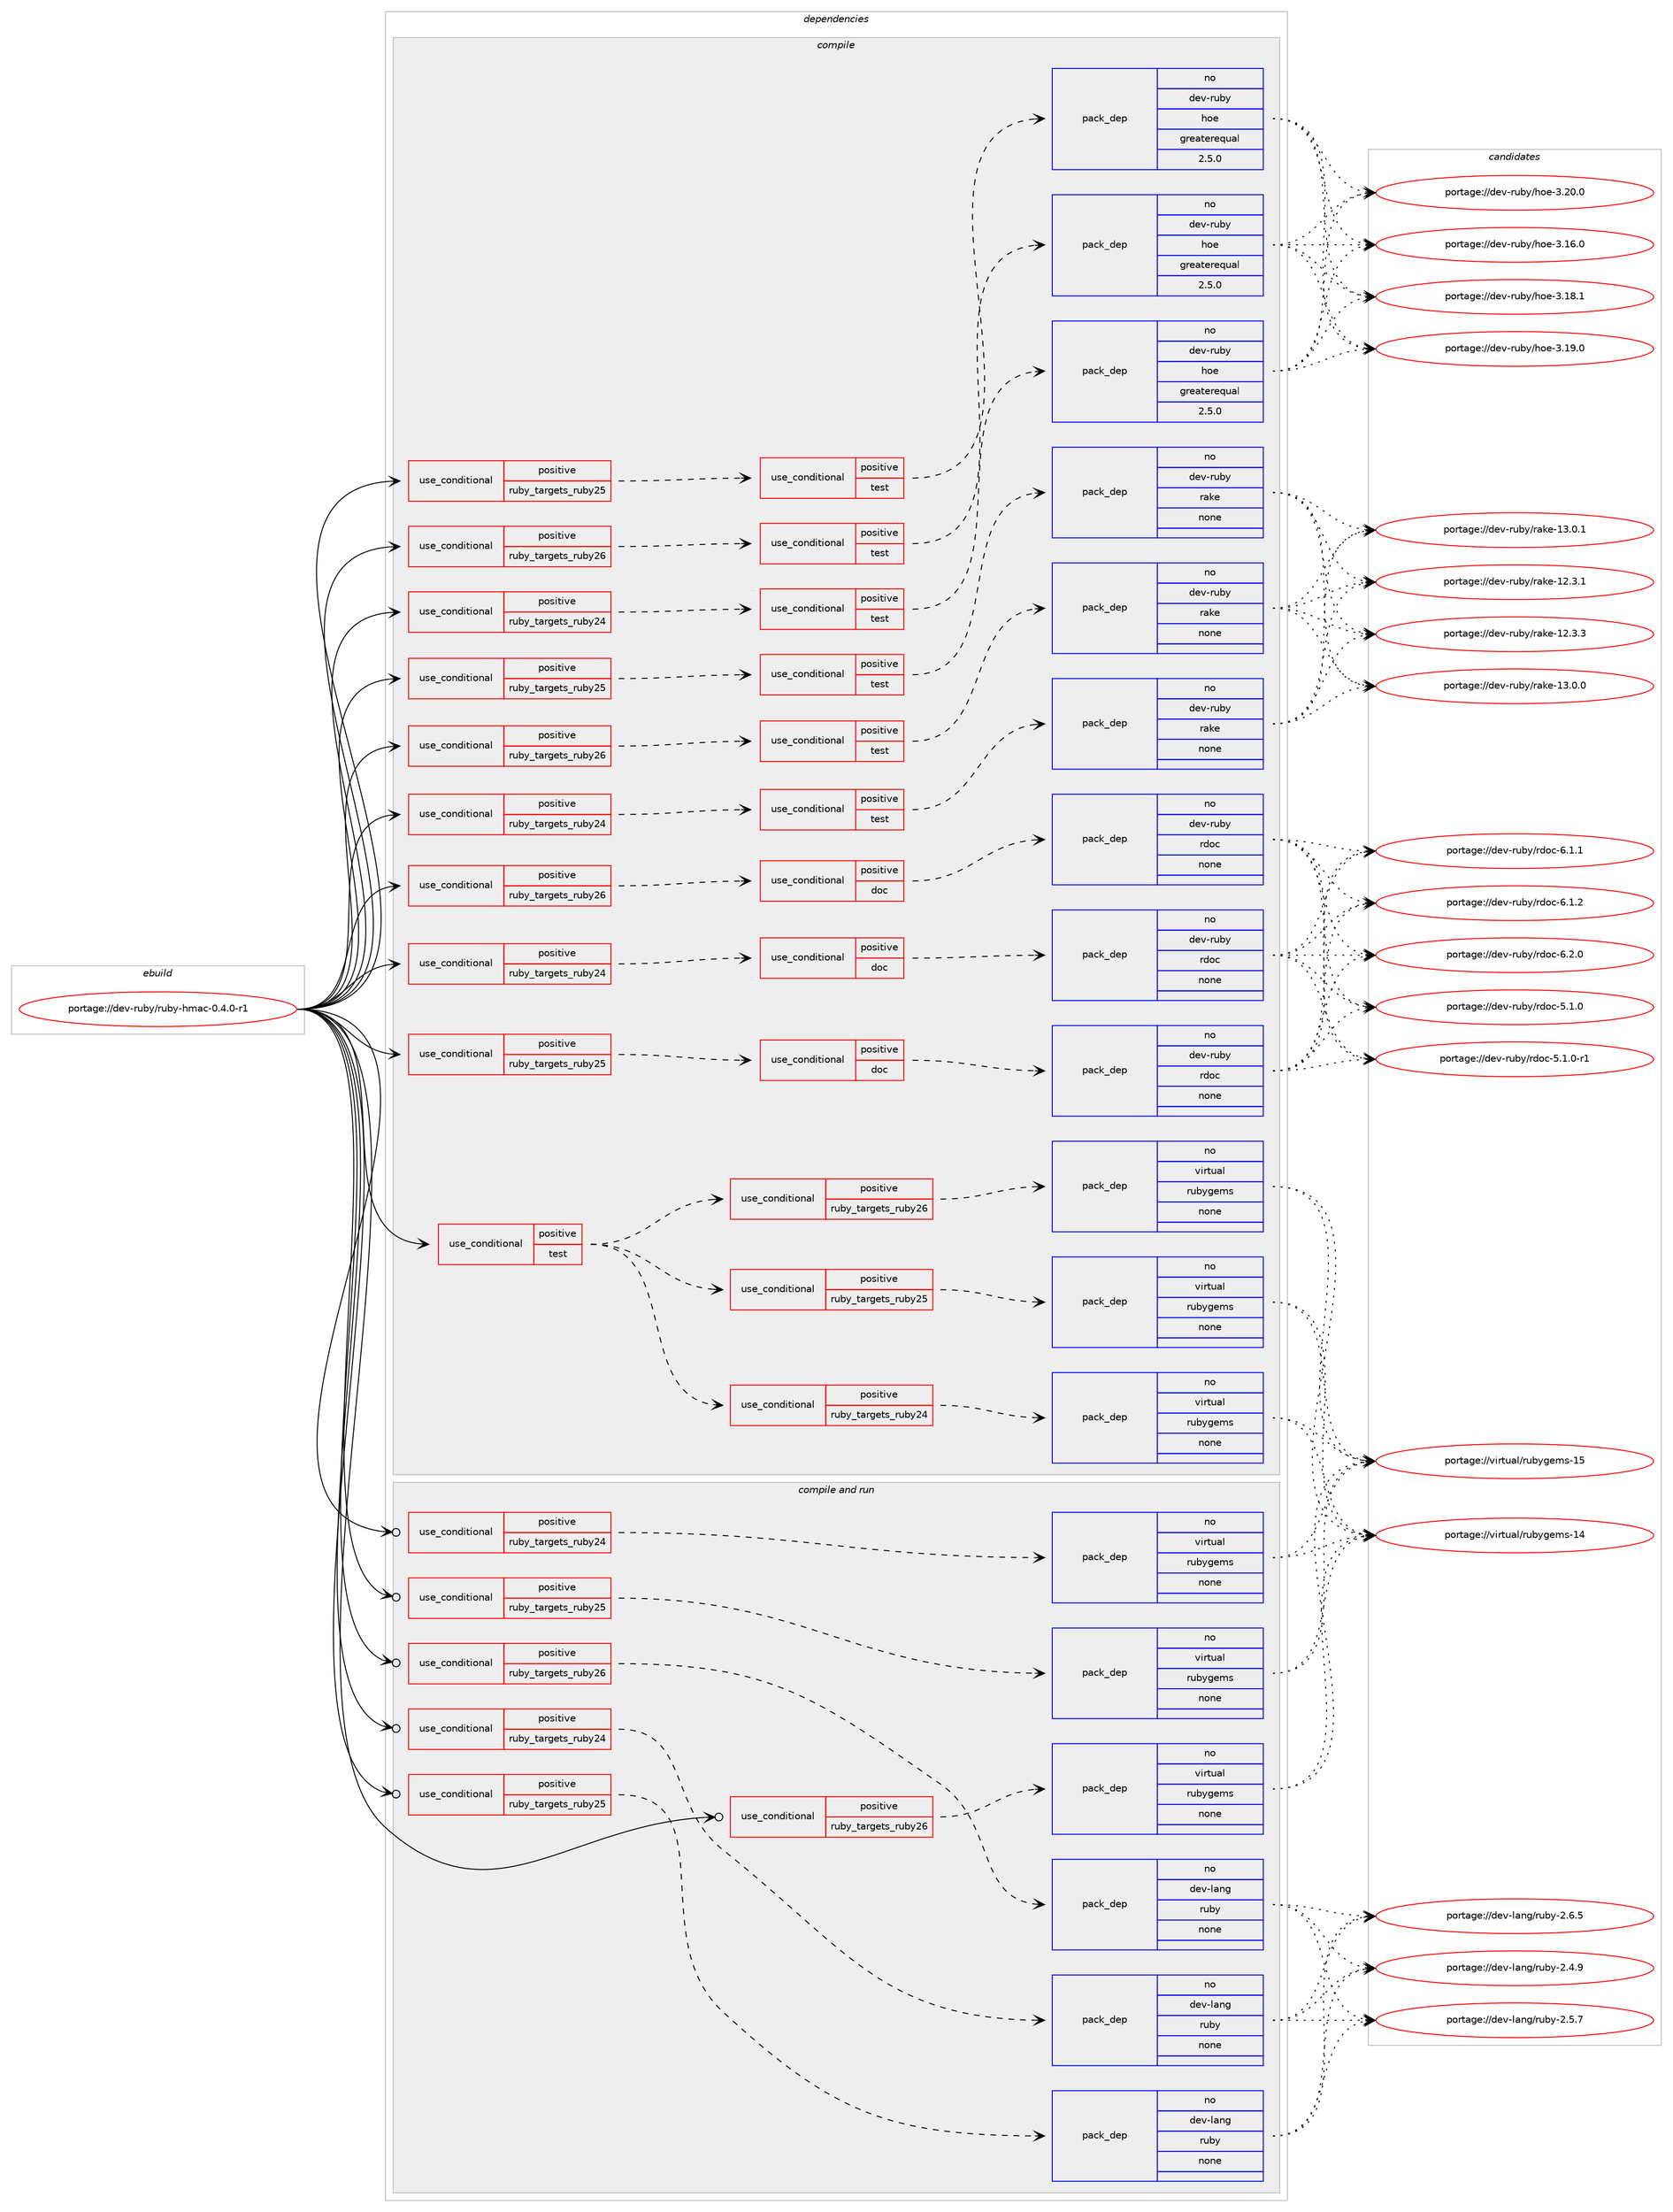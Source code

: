 digraph prolog {

# *************
# Graph options
# *************

newrank=true;
concentrate=true;
compound=true;
graph [rankdir=LR,fontname=Helvetica,fontsize=10,ranksep=1.5];#, ranksep=2.5, nodesep=0.2];
edge  [arrowhead=vee];
node  [fontname=Helvetica,fontsize=10];

# **********
# The ebuild
# **********

subgraph cluster_leftcol {
color=gray;
rank=same;
label=<<i>ebuild</i>>;
id [label="portage://dev-ruby/ruby-hmac-0.4.0-r1", color=red, width=4, href="../dev-ruby/ruby-hmac-0.4.0-r1.svg"];
}

# ****************
# The dependencies
# ****************

subgraph cluster_midcol {
color=gray;
label=<<i>dependencies</i>>;
subgraph cluster_compile {
fillcolor="#eeeeee";
style=filled;
label=<<i>compile</i>>;
subgraph cond64142 {
dependency245187 [label=<<TABLE BORDER="0" CELLBORDER="1" CELLSPACING="0" CELLPADDING="4"><TR><TD ROWSPAN="3" CELLPADDING="10">use_conditional</TD></TR><TR><TD>positive</TD></TR><TR><TD>ruby_targets_ruby24</TD></TR></TABLE>>, shape=none, color=red];
subgraph cond64143 {
dependency245188 [label=<<TABLE BORDER="0" CELLBORDER="1" CELLSPACING="0" CELLPADDING="4"><TR><TD ROWSPAN="3" CELLPADDING="10">use_conditional</TD></TR><TR><TD>positive</TD></TR><TR><TD>doc</TD></TR></TABLE>>, shape=none, color=red];
subgraph pack177500 {
dependency245189 [label=<<TABLE BORDER="0" CELLBORDER="1" CELLSPACING="0" CELLPADDING="4" WIDTH="220"><TR><TD ROWSPAN="6" CELLPADDING="30">pack_dep</TD></TR><TR><TD WIDTH="110">no</TD></TR><TR><TD>dev-ruby</TD></TR><TR><TD>rdoc</TD></TR><TR><TD>none</TD></TR><TR><TD></TD></TR></TABLE>>, shape=none, color=blue];
}
dependency245188:e -> dependency245189:w [weight=20,style="dashed",arrowhead="vee"];
}
dependency245187:e -> dependency245188:w [weight=20,style="dashed",arrowhead="vee"];
}
id:e -> dependency245187:w [weight=20,style="solid",arrowhead="vee"];
subgraph cond64144 {
dependency245190 [label=<<TABLE BORDER="0" CELLBORDER="1" CELLSPACING="0" CELLPADDING="4"><TR><TD ROWSPAN="3" CELLPADDING="10">use_conditional</TD></TR><TR><TD>positive</TD></TR><TR><TD>ruby_targets_ruby24</TD></TR></TABLE>>, shape=none, color=red];
subgraph cond64145 {
dependency245191 [label=<<TABLE BORDER="0" CELLBORDER="1" CELLSPACING="0" CELLPADDING="4"><TR><TD ROWSPAN="3" CELLPADDING="10">use_conditional</TD></TR><TR><TD>positive</TD></TR><TR><TD>test</TD></TR></TABLE>>, shape=none, color=red];
subgraph pack177501 {
dependency245192 [label=<<TABLE BORDER="0" CELLBORDER="1" CELLSPACING="0" CELLPADDING="4" WIDTH="220"><TR><TD ROWSPAN="6" CELLPADDING="30">pack_dep</TD></TR><TR><TD WIDTH="110">no</TD></TR><TR><TD>dev-ruby</TD></TR><TR><TD>hoe</TD></TR><TR><TD>greaterequal</TD></TR><TR><TD>2.5.0</TD></TR></TABLE>>, shape=none, color=blue];
}
dependency245191:e -> dependency245192:w [weight=20,style="dashed",arrowhead="vee"];
}
dependency245190:e -> dependency245191:w [weight=20,style="dashed",arrowhead="vee"];
}
id:e -> dependency245190:w [weight=20,style="solid",arrowhead="vee"];
subgraph cond64146 {
dependency245193 [label=<<TABLE BORDER="0" CELLBORDER="1" CELLSPACING="0" CELLPADDING="4"><TR><TD ROWSPAN="3" CELLPADDING="10">use_conditional</TD></TR><TR><TD>positive</TD></TR><TR><TD>ruby_targets_ruby24</TD></TR></TABLE>>, shape=none, color=red];
subgraph cond64147 {
dependency245194 [label=<<TABLE BORDER="0" CELLBORDER="1" CELLSPACING="0" CELLPADDING="4"><TR><TD ROWSPAN="3" CELLPADDING="10">use_conditional</TD></TR><TR><TD>positive</TD></TR><TR><TD>test</TD></TR></TABLE>>, shape=none, color=red];
subgraph pack177502 {
dependency245195 [label=<<TABLE BORDER="0" CELLBORDER="1" CELLSPACING="0" CELLPADDING="4" WIDTH="220"><TR><TD ROWSPAN="6" CELLPADDING="30">pack_dep</TD></TR><TR><TD WIDTH="110">no</TD></TR><TR><TD>dev-ruby</TD></TR><TR><TD>rake</TD></TR><TR><TD>none</TD></TR><TR><TD></TD></TR></TABLE>>, shape=none, color=blue];
}
dependency245194:e -> dependency245195:w [weight=20,style="dashed",arrowhead="vee"];
}
dependency245193:e -> dependency245194:w [weight=20,style="dashed",arrowhead="vee"];
}
id:e -> dependency245193:w [weight=20,style="solid",arrowhead="vee"];
subgraph cond64148 {
dependency245196 [label=<<TABLE BORDER="0" CELLBORDER="1" CELLSPACING="0" CELLPADDING="4"><TR><TD ROWSPAN="3" CELLPADDING="10">use_conditional</TD></TR><TR><TD>positive</TD></TR><TR><TD>ruby_targets_ruby25</TD></TR></TABLE>>, shape=none, color=red];
subgraph cond64149 {
dependency245197 [label=<<TABLE BORDER="0" CELLBORDER="1" CELLSPACING="0" CELLPADDING="4"><TR><TD ROWSPAN="3" CELLPADDING="10">use_conditional</TD></TR><TR><TD>positive</TD></TR><TR><TD>doc</TD></TR></TABLE>>, shape=none, color=red];
subgraph pack177503 {
dependency245198 [label=<<TABLE BORDER="0" CELLBORDER="1" CELLSPACING="0" CELLPADDING="4" WIDTH="220"><TR><TD ROWSPAN="6" CELLPADDING="30">pack_dep</TD></TR><TR><TD WIDTH="110">no</TD></TR><TR><TD>dev-ruby</TD></TR><TR><TD>rdoc</TD></TR><TR><TD>none</TD></TR><TR><TD></TD></TR></TABLE>>, shape=none, color=blue];
}
dependency245197:e -> dependency245198:w [weight=20,style="dashed",arrowhead="vee"];
}
dependency245196:e -> dependency245197:w [weight=20,style="dashed",arrowhead="vee"];
}
id:e -> dependency245196:w [weight=20,style="solid",arrowhead="vee"];
subgraph cond64150 {
dependency245199 [label=<<TABLE BORDER="0" CELLBORDER="1" CELLSPACING="0" CELLPADDING="4"><TR><TD ROWSPAN="3" CELLPADDING="10">use_conditional</TD></TR><TR><TD>positive</TD></TR><TR><TD>ruby_targets_ruby25</TD></TR></TABLE>>, shape=none, color=red];
subgraph cond64151 {
dependency245200 [label=<<TABLE BORDER="0" CELLBORDER="1" CELLSPACING="0" CELLPADDING="4"><TR><TD ROWSPAN="3" CELLPADDING="10">use_conditional</TD></TR><TR><TD>positive</TD></TR><TR><TD>test</TD></TR></TABLE>>, shape=none, color=red];
subgraph pack177504 {
dependency245201 [label=<<TABLE BORDER="0" CELLBORDER="1" CELLSPACING="0" CELLPADDING="4" WIDTH="220"><TR><TD ROWSPAN="6" CELLPADDING="30">pack_dep</TD></TR><TR><TD WIDTH="110">no</TD></TR><TR><TD>dev-ruby</TD></TR><TR><TD>hoe</TD></TR><TR><TD>greaterequal</TD></TR><TR><TD>2.5.0</TD></TR></TABLE>>, shape=none, color=blue];
}
dependency245200:e -> dependency245201:w [weight=20,style="dashed",arrowhead="vee"];
}
dependency245199:e -> dependency245200:w [weight=20,style="dashed",arrowhead="vee"];
}
id:e -> dependency245199:w [weight=20,style="solid",arrowhead="vee"];
subgraph cond64152 {
dependency245202 [label=<<TABLE BORDER="0" CELLBORDER="1" CELLSPACING="0" CELLPADDING="4"><TR><TD ROWSPAN="3" CELLPADDING="10">use_conditional</TD></TR><TR><TD>positive</TD></TR><TR><TD>ruby_targets_ruby25</TD></TR></TABLE>>, shape=none, color=red];
subgraph cond64153 {
dependency245203 [label=<<TABLE BORDER="0" CELLBORDER="1" CELLSPACING="0" CELLPADDING="4"><TR><TD ROWSPAN="3" CELLPADDING="10">use_conditional</TD></TR><TR><TD>positive</TD></TR><TR><TD>test</TD></TR></TABLE>>, shape=none, color=red];
subgraph pack177505 {
dependency245204 [label=<<TABLE BORDER="0" CELLBORDER="1" CELLSPACING="0" CELLPADDING="4" WIDTH="220"><TR><TD ROWSPAN="6" CELLPADDING="30">pack_dep</TD></TR><TR><TD WIDTH="110">no</TD></TR><TR><TD>dev-ruby</TD></TR><TR><TD>rake</TD></TR><TR><TD>none</TD></TR><TR><TD></TD></TR></TABLE>>, shape=none, color=blue];
}
dependency245203:e -> dependency245204:w [weight=20,style="dashed",arrowhead="vee"];
}
dependency245202:e -> dependency245203:w [weight=20,style="dashed",arrowhead="vee"];
}
id:e -> dependency245202:w [weight=20,style="solid",arrowhead="vee"];
subgraph cond64154 {
dependency245205 [label=<<TABLE BORDER="0" CELLBORDER="1" CELLSPACING="0" CELLPADDING="4"><TR><TD ROWSPAN="3" CELLPADDING="10">use_conditional</TD></TR><TR><TD>positive</TD></TR><TR><TD>ruby_targets_ruby26</TD></TR></TABLE>>, shape=none, color=red];
subgraph cond64155 {
dependency245206 [label=<<TABLE BORDER="0" CELLBORDER="1" CELLSPACING="0" CELLPADDING="4"><TR><TD ROWSPAN="3" CELLPADDING="10">use_conditional</TD></TR><TR><TD>positive</TD></TR><TR><TD>doc</TD></TR></TABLE>>, shape=none, color=red];
subgraph pack177506 {
dependency245207 [label=<<TABLE BORDER="0" CELLBORDER="1" CELLSPACING="0" CELLPADDING="4" WIDTH="220"><TR><TD ROWSPAN="6" CELLPADDING="30">pack_dep</TD></TR><TR><TD WIDTH="110">no</TD></TR><TR><TD>dev-ruby</TD></TR><TR><TD>rdoc</TD></TR><TR><TD>none</TD></TR><TR><TD></TD></TR></TABLE>>, shape=none, color=blue];
}
dependency245206:e -> dependency245207:w [weight=20,style="dashed",arrowhead="vee"];
}
dependency245205:e -> dependency245206:w [weight=20,style="dashed",arrowhead="vee"];
}
id:e -> dependency245205:w [weight=20,style="solid",arrowhead="vee"];
subgraph cond64156 {
dependency245208 [label=<<TABLE BORDER="0" CELLBORDER="1" CELLSPACING="0" CELLPADDING="4"><TR><TD ROWSPAN="3" CELLPADDING="10">use_conditional</TD></TR><TR><TD>positive</TD></TR><TR><TD>ruby_targets_ruby26</TD></TR></TABLE>>, shape=none, color=red];
subgraph cond64157 {
dependency245209 [label=<<TABLE BORDER="0" CELLBORDER="1" CELLSPACING="0" CELLPADDING="4"><TR><TD ROWSPAN="3" CELLPADDING="10">use_conditional</TD></TR><TR><TD>positive</TD></TR><TR><TD>test</TD></TR></TABLE>>, shape=none, color=red];
subgraph pack177507 {
dependency245210 [label=<<TABLE BORDER="0" CELLBORDER="1" CELLSPACING="0" CELLPADDING="4" WIDTH="220"><TR><TD ROWSPAN="6" CELLPADDING="30">pack_dep</TD></TR><TR><TD WIDTH="110">no</TD></TR><TR><TD>dev-ruby</TD></TR><TR><TD>hoe</TD></TR><TR><TD>greaterequal</TD></TR><TR><TD>2.5.0</TD></TR></TABLE>>, shape=none, color=blue];
}
dependency245209:e -> dependency245210:w [weight=20,style="dashed",arrowhead="vee"];
}
dependency245208:e -> dependency245209:w [weight=20,style="dashed",arrowhead="vee"];
}
id:e -> dependency245208:w [weight=20,style="solid",arrowhead="vee"];
subgraph cond64158 {
dependency245211 [label=<<TABLE BORDER="0" CELLBORDER="1" CELLSPACING="0" CELLPADDING="4"><TR><TD ROWSPAN="3" CELLPADDING="10">use_conditional</TD></TR><TR><TD>positive</TD></TR><TR><TD>ruby_targets_ruby26</TD></TR></TABLE>>, shape=none, color=red];
subgraph cond64159 {
dependency245212 [label=<<TABLE BORDER="0" CELLBORDER="1" CELLSPACING="0" CELLPADDING="4"><TR><TD ROWSPAN="3" CELLPADDING="10">use_conditional</TD></TR><TR><TD>positive</TD></TR><TR><TD>test</TD></TR></TABLE>>, shape=none, color=red];
subgraph pack177508 {
dependency245213 [label=<<TABLE BORDER="0" CELLBORDER="1" CELLSPACING="0" CELLPADDING="4" WIDTH="220"><TR><TD ROWSPAN="6" CELLPADDING="30">pack_dep</TD></TR><TR><TD WIDTH="110">no</TD></TR><TR><TD>dev-ruby</TD></TR><TR><TD>rake</TD></TR><TR><TD>none</TD></TR><TR><TD></TD></TR></TABLE>>, shape=none, color=blue];
}
dependency245212:e -> dependency245213:w [weight=20,style="dashed",arrowhead="vee"];
}
dependency245211:e -> dependency245212:w [weight=20,style="dashed",arrowhead="vee"];
}
id:e -> dependency245211:w [weight=20,style="solid",arrowhead="vee"];
subgraph cond64160 {
dependency245214 [label=<<TABLE BORDER="0" CELLBORDER="1" CELLSPACING="0" CELLPADDING="4"><TR><TD ROWSPAN="3" CELLPADDING="10">use_conditional</TD></TR><TR><TD>positive</TD></TR><TR><TD>test</TD></TR></TABLE>>, shape=none, color=red];
subgraph cond64161 {
dependency245215 [label=<<TABLE BORDER="0" CELLBORDER="1" CELLSPACING="0" CELLPADDING="4"><TR><TD ROWSPAN="3" CELLPADDING="10">use_conditional</TD></TR><TR><TD>positive</TD></TR><TR><TD>ruby_targets_ruby24</TD></TR></TABLE>>, shape=none, color=red];
subgraph pack177509 {
dependency245216 [label=<<TABLE BORDER="0" CELLBORDER="1" CELLSPACING="0" CELLPADDING="4" WIDTH="220"><TR><TD ROWSPAN="6" CELLPADDING="30">pack_dep</TD></TR><TR><TD WIDTH="110">no</TD></TR><TR><TD>virtual</TD></TR><TR><TD>rubygems</TD></TR><TR><TD>none</TD></TR><TR><TD></TD></TR></TABLE>>, shape=none, color=blue];
}
dependency245215:e -> dependency245216:w [weight=20,style="dashed",arrowhead="vee"];
}
dependency245214:e -> dependency245215:w [weight=20,style="dashed",arrowhead="vee"];
subgraph cond64162 {
dependency245217 [label=<<TABLE BORDER="0" CELLBORDER="1" CELLSPACING="0" CELLPADDING="4"><TR><TD ROWSPAN="3" CELLPADDING="10">use_conditional</TD></TR><TR><TD>positive</TD></TR><TR><TD>ruby_targets_ruby25</TD></TR></TABLE>>, shape=none, color=red];
subgraph pack177510 {
dependency245218 [label=<<TABLE BORDER="0" CELLBORDER="1" CELLSPACING="0" CELLPADDING="4" WIDTH="220"><TR><TD ROWSPAN="6" CELLPADDING="30">pack_dep</TD></TR><TR><TD WIDTH="110">no</TD></TR><TR><TD>virtual</TD></TR><TR><TD>rubygems</TD></TR><TR><TD>none</TD></TR><TR><TD></TD></TR></TABLE>>, shape=none, color=blue];
}
dependency245217:e -> dependency245218:w [weight=20,style="dashed",arrowhead="vee"];
}
dependency245214:e -> dependency245217:w [weight=20,style="dashed",arrowhead="vee"];
subgraph cond64163 {
dependency245219 [label=<<TABLE BORDER="0" CELLBORDER="1" CELLSPACING="0" CELLPADDING="4"><TR><TD ROWSPAN="3" CELLPADDING="10">use_conditional</TD></TR><TR><TD>positive</TD></TR><TR><TD>ruby_targets_ruby26</TD></TR></TABLE>>, shape=none, color=red];
subgraph pack177511 {
dependency245220 [label=<<TABLE BORDER="0" CELLBORDER="1" CELLSPACING="0" CELLPADDING="4" WIDTH="220"><TR><TD ROWSPAN="6" CELLPADDING="30">pack_dep</TD></TR><TR><TD WIDTH="110">no</TD></TR><TR><TD>virtual</TD></TR><TR><TD>rubygems</TD></TR><TR><TD>none</TD></TR><TR><TD></TD></TR></TABLE>>, shape=none, color=blue];
}
dependency245219:e -> dependency245220:w [weight=20,style="dashed",arrowhead="vee"];
}
dependency245214:e -> dependency245219:w [weight=20,style="dashed",arrowhead="vee"];
}
id:e -> dependency245214:w [weight=20,style="solid",arrowhead="vee"];
}
subgraph cluster_compileandrun {
fillcolor="#eeeeee";
style=filled;
label=<<i>compile and run</i>>;
subgraph cond64164 {
dependency245221 [label=<<TABLE BORDER="0" CELLBORDER="1" CELLSPACING="0" CELLPADDING="4"><TR><TD ROWSPAN="3" CELLPADDING="10">use_conditional</TD></TR><TR><TD>positive</TD></TR><TR><TD>ruby_targets_ruby24</TD></TR></TABLE>>, shape=none, color=red];
subgraph pack177512 {
dependency245222 [label=<<TABLE BORDER="0" CELLBORDER="1" CELLSPACING="0" CELLPADDING="4" WIDTH="220"><TR><TD ROWSPAN="6" CELLPADDING="30">pack_dep</TD></TR><TR><TD WIDTH="110">no</TD></TR><TR><TD>dev-lang</TD></TR><TR><TD>ruby</TD></TR><TR><TD>none</TD></TR><TR><TD></TD></TR></TABLE>>, shape=none, color=blue];
}
dependency245221:e -> dependency245222:w [weight=20,style="dashed",arrowhead="vee"];
}
id:e -> dependency245221:w [weight=20,style="solid",arrowhead="odotvee"];
subgraph cond64165 {
dependency245223 [label=<<TABLE BORDER="0" CELLBORDER="1" CELLSPACING="0" CELLPADDING="4"><TR><TD ROWSPAN="3" CELLPADDING="10">use_conditional</TD></TR><TR><TD>positive</TD></TR><TR><TD>ruby_targets_ruby24</TD></TR></TABLE>>, shape=none, color=red];
subgraph pack177513 {
dependency245224 [label=<<TABLE BORDER="0" CELLBORDER="1" CELLSPACING="0" CELLPADDING="4" WIDTH="220"><TR><TD ROWSPAN="6" CELLPADDING="30">pack_dep</TD></TR><TR><TD WIDTH="110">no</TD></TR><TR><TD>virtual</TD></TR><TR><TD>rubygems</TD></TR><TR><TD>none</TD></TR><TR><TD></TD></TR></TABLE>>, shape=none, color=blue];
}
dependency245223:e -> dependency245224:w [weight=20,style="dashed",arrowhead="vee"];
}
id:e -> dependency245223:w [weight=20,style="solid",arrowhead="odotvee"];
subgraph cond64166 {
dependency245225 [label=<<TABLE BORDER="0" CELLBORDER="1" CELLSPACING="0" CELLPADDING="4"><TR><TD ROWSPAN="3" CELLPADDING="10">use_conditional</TD></TR><TR><TD>positive</TD></TR><TR><TD>ruby_targets_ruby25</TD></TR></TABLE>>, shape=none, color=red];
subgraph pack177514 {
dependency245226 [label=<<TABLE BORDER="0" CELLBORDER="1" CELLSPACING="0" CELLPADDING="4" WIDTH="220"><TR><TD ROWSPAN="6" CELLPADDING="30">pack_dep</TD></TR><TR><TD WIDTH="110">no</TD></TR><TR><TD>dev-lang</TD></TR><TR><TD>ruby</TD></TR><TR><TD>none</TD></TR><TR><TD></TD></TR></TABLE>>, shape=none, color=blue];
}
dependency245225:e -> dependency245226:w [weight=20,style="dashed",arrowhead="vee"];
}
id:e -> dependency245225:w [weight=20,style="solid",arrowhead="odotvee"];
subgraph cond64167 {
dependency245227 [label=<<TABLE BORDER="0" CELLBORDER="1" CELLSPACING="0" CELLPADDING="4"><TR><TD ROWSPAN="3" CELLPADDING="10">use_conditional</TD></TR><TR><TD>positive</TD></TR><TR><TD>ruby_targets_ruby25</TD></TR></TABLE>>, shape=none, color=red];
subgraph pack177515 {
dependency245228 [label=<<TABLE BORDER="0" CELLBORDER="1" CELLSPACING="0" CELLPADDING="4" WIDTH="220"><TR><TD ROWSPAN="6" CELLPADDING="30">pack_dep</TD></TR><TR><TD WIDTH="110">no</TD></TR><TR><TD>virtual</TD></TR><TR><TD>rubygems</TD></TR><TR><TD>none</TD></TR><TR><TD></TD></TR></TABLE>>, shape=none, color=blue];
}
dependency245227:e -> dependency245228:w [weight=20,style="dashed",arrowhead="vee"];
}
id:e -> dependency245227:w [weight=20,style="solid",arrowhead="odotvee"];
subgraph cond64168 {
dependency245229 [label=<<TABLE BORDER="0" CELLBORDER="1" CELLSPACING="0" CELLPADDING="4"><TR><TD ROWSPAN="3" CELLPADDING="10">use_conditional</TD></TR><TR><TD>positive</TD></TR><TR><TD>ruby_targets_ruby26</TD></TR></TABLE>>, shape=none, color=red];
subgraph pack177516 {
dependency245230 [label=<<TABLE BORDER="0" CELLBORDER="1" CELLSPACING="0" CELLPADDING="4" WIDTH="220"><TR><TD ROWSPAN="6" CELLPADDING="30">pack_dep</TD></TR><TR><TD WIDTH="110">no</TD></TR><TR><TD>dev-lang</TD></TR><TR><TD>ruby</TD></TR><TR><TD>none</TD></TR><TR><TD></TD></TR></TABLE>>, shape=none, color=blue];
}
dependency245229:e -> dependency245230:w [weight=20,style="dashed",arrowhead="vee"];
}
id:e -> dependency245229:w [weight=20,style="solid",arrowhead="odotvee"];
subgraph cond64169 {
dependency245231 [label=<<TABLE BORDER="0" CELLBORDER="1" CELLSPACING="0" CELLPADDING="4"><TR><TD ROWSPAN="3" CELLPADDING="10">use_conditional</TD></TR><TR><TD>positive</TD></TR><TR><TD>ruby_targets_ruby26</TD></TR></TABLE>>, shape=none, color=red];
subgraph pack177517 {
dependency245232 [label=<<TABLE BORDER="0" CELLBORDER="1" CELLSPACING="0" CELLPADDING="4" WIDTH="220"><TR><TD ROWSPAN="6" CELLPADDING="30">pack_dep</TD></TR><TR><TD WIDTH="110">no</TD></TR><TR><TD>virtual</TD></TR><TR><TD>rubygems</TD></TR><TR><TD>none</TD></TR><TR><TD></TD></TR></TABLE>>, shape=none, color=blue];
}
dependency245231:e -> dependency245232:w [weight=20,style="dashed",arrowhead="vee"];
}
id:e -> dependency245231:w [weight=20,style="solid",arrowhead="odotvee"];
}
subgraph cluster_run {
fillcolor="#eeeeee";
style=filled;
label=<<i>run</i>>;
}
}

# **************
# The candidates
# **************

subgraph cluster_choices {
rank=same;
color=gray;
label=<<i>candidates</i>>;

subgraph choice177500 {
color=black;
nodesep=1;
choiceportage10010111845114117981214711410011199455346494648 [label="portage://dev-ruby/rdoc-5.1.0", color=red, width=4,href="../dev-ruby/rdoc-5.1.0.svg"];
choiceportage100101118451141179812147114100111994553464946484511449 [label="portage://dev-ruby/rdoc-5.1.0-r1", color=red, width=4,href="../dev-ruby/rdoc-5.1.0-r1.svg"];
choiceportage10010111845114117981214711410011199455446494649 [label="portage://dev-ruby/rdoc-6.1.1", color=red, width=4,href="../dev-ruby/rdoc-6.1.1.svg"];
choiceportage10010111845114117981214711410011199455446494650 [label="portage://dev-ruby/rdoc-6.1.2", color=red, width=4,href="../dev-ruby/rdoc-6.1.2.svg"];
choiceportage10010111845114117981214711410011199455446504648 [label="portage://dev-ruby/rdoc-6.2.0", color=red, width=4,href="../dev-ruby/rdoc-6.2.0.svg"];
dependency245189:e -> choiceportage10010111845114117981214711410011199455346494648:w [style=dotted,weight="100"];
dependency245189:e -> choiceportage100101118451141179812147114100111994553464946484511449:w [style=dotted,weight="100"];
dependency245189:e -> choiceportage10010111845114117981214711410011199455446494649:w [style=dotted,weight="100"];
dependency245189:e -> choiceportage10010111845114117981214711410011199455446494650:w [style=dotted,weight="100"];
dependency245189:e -> choiceportage10010111845114117981214711410011199455446504648:w [style=dotted,weight="100"];
}
subgraph choice177501 {
color=black;
nodesep=1;
choiceportage10010111845114117981214710411110145514649544648 [label="portage://dev-ruby/hoe-3.16.0", color=red, width=4,href="../dev-ruby/hoe-3.16.0.svg"];
choiceportage10010111845114117981214710411110145514649564649 [label="portage://dev-ruby/hoe-3.18.1", color=red, width=4,href="../dev-ruby/hoe-3.18.1.svg"];
choiceportage10010111845114117981214710411110145514649574648 [label="portage://dev-ruby/hoe-3.19.0", color=red, width=4,href="../dev-ruby/hoe-3.19.0.svg"];
choiceportage10010111845114117981214710411110145514650484648 [label="portage://dev-ruby/hoe-3.20.0", color=red, width=4,href="../dev-ruby/hoe-3.20.0.svg"];
dependency245192:e -> choiceportage10010111845114117981214710411110145514649544648:w [style=dotted,weight="100"];
dependency245192:e -> choiceportage10010111845114117981214710411110145514649564649:w [style=dotted,weight="100"];
dependency245192:e -> choiceportage10010111845114117981214710411110145514649574648:w [style=dotted,weight="100"];
dependency245192:e -> choiceportage10010111845114117981214710411110145514650484648:w [style=dotted,weight="100"];
}
subgraph choice177502 {
color=black;
nodesep=1;
choiceportage1001011184511411798121471149710710145495046514649 [label="portage://dev-ruby/rake-12.3.1", color=red, width=4,href="../dev-ruby/rake-12.3.1.svg"];
choiceportage1001011184511411798121471149710710145495046514651 [label="portage://dev-ruby/rake-12.3.3", color=red, width=4,href="../dev-ruby/rake-12.3.3.svg"];
choiceportage1001011184511411798121471149710710145495146484648 [label="portage://dev-ruby/rake-13.0.0", color=red, width=4,href="../dev-ruby/rake-13.0.0.svg"];
choiceportage1001011184511411798121471149710710145495146484649 [label="portage://dev-ruby/rake-13.0.1", color=red, width=4,href="../dev-ruby/rake-13.0.1.svg"];
dependency245195:e -> choiceportage1001011184511411798121471149710710145495046514649:w [style=dotted,weight="100"];
dependency245195:e -> choiceportage1001011184511411798121471149710710145495046514651:w [style=dotted,weight="100"];
dependency245195:e -> choiceportage1001011184511411798121471149710710145495146484648:w [style=dotted,weight="100"];
dependency245195:e -> choiceportage1001011184511411798121471149710710145495146484649:w [style=dotted,weight="100"];
}
subgraph choice177503 {
color=black;
nodesep=1;
choiceportage10010111845114117981214711410011199455346494648 [label="portage://dev-ruby/rdoc-5.1.0", color=red, width=4,href="../dev-ruby/rdoc-5.1.0.svg"];
choiceportage100101118451141179812147114100111994553464946484511449 [label="portage://dev-ruby/rdoc-5.1.0-r1", color=red, width=4,href="../dev-ruby/rdoc-5.1.0-r1.svg"];
choiceportage10010111845114117981214711410011199455446494649 [label="portage://dev-ruby/rdoc-6.1.1", color=red, width=4,href="../dev-ruby/rdoc-6.1.1.svg"];
choiceportage10010111845114117981214711410011199455446494650 [label="portage://dev-ruby/rdoc-6.1.2", color=red, width=4,href="../dev-ruby/rdoc-6.1.2.svg"];
choiceportage10010111845114117981214711410011199455446504648 [label="portage://dev-ruby/rdoc-6.2.0", color=red, width=4,href="../dev-ruby/rdoc-6.2.0.svg"];
dependency245198:e -> choiceportage10010111845114117981214711410011199455346494648:w [style=dotted,weight="100"];
dependency245198:e -> choiceportage100101118451141179812147114100111994553464946484511449:w [style=dotted,weight="100"];
dependency245198:e -> choiceportage10010111845114117981214711410011199455446494649:w [style=dotted,weight="100"];
dependency245198:e -> choiceportage10010111845114117981214711410011199455446494650:w [style=dotted,weight="100"];
dependency245198:e -> choiceportage10010111845114117981214711410011199455446504648:w [style=dotted,weight="100"];
}
subgraph choice177504 {
color=black;
nodesep=1;
choiceportage10010111845114117981214710411110145514649544648 [label="portage://dev-ruby/hoe-3.16.0", color=red, width=4,href="../dev-ruby/hoe-3.16.0.svg"];
choiceportage10010111845114117981214710411110145514649564649 [label="portage://dev-ruby/hoe-3.18.1", color=red, width=4,href="../dev-ruby/hoe-3.18.1.svg"];
choiceportage10010111845114117981214710411110145514649574648 [label="portage://dev-ruby/hoe-3.19.0", color=red, width=4,href="../dev-ruby/hoe-3.19.0.svg"];
choiceportage10010111845114117981214710411110145514650484648 [label="portage://dev-ruby/hoe-3.20.0", color=red, width=4,href="../dev-ruby/hoe-3.20.0.svg"];
dependency245201:e -> choiceportage10010111845114117981214710411110145514649544648:w [style=dotted,weight="100"];
dependency245201:e -> choiceportage10010111845114117981214710411110145514649564649:w [style=dotted,weight="100"];
dependency245201:e -> choiceportage10010111845114117981214710411110145514649574648:w [style=dotted,weight="100"];
dependency245201:e -> choiceportage10010111845114117981214710411110145514650484648:w [style=dotted,weight="100"];
}
subgraph choice177505 {
color=black;
nodesep=1;
choiceportage1001011184511411798121471149710710145495046514649 [label="portage://dev-ruby/rake-12.3.1", color=red, width=4,href="../dev-ruby/rake-12.3.1.svg"];
choiceportage1001011184511411798121471149710710145495046514651 [label="portage://dev-ruby/rake-12.3.3", color=red, width=4,href="../dev-ruby/rake-12.3.3.svg"];
choiceportage1001011184511411798121471149710710145495146484648 [label="portage://dev-ruby/rake-13.0.0", color=red, width=4,href="../dev-ruby/rake-13.0.0.svg"];
choiceportage1001011184511411798121471149710710145495146484649 [label="portage://dev-ruby/rake-13.0.1", color=red, width=4,href="../dev-ruby/rake-13.0.1.svg"];
dependency245204:e -> choiceportage1001011184511411798121471149710710145495046514649:w [style=dotted,weight="100"];
dependency245204:e -> choiceportage1001011184511411798121471149710710145495046514651:w [style=dotted,weight="100"];
dependency245204:e -> choiceportage1001011184511411798121471149710710145495146484648:w [style=dotted,weight="100"];
dependency245204:e -> choiceportage1001011184511411798121471149710710145495146484649:w [style=dotted,weight="100"];
}
subgraph choice177506 {
color=black;
nodesep=1;
choiceportage10010111845114117981214711410011199455346494648 [label="portage://dev-ruby/rdoc-5.1.0", color=red, width=4,href="../dev-ruby/rdoc-5.1.0.svg"];
choiceportage100101118451141179812147114100111994553464946484511449 [label="portage://dev-ruby/rdoc-5.1.0-r1", color=red, width=4,href="../dev-ruby/rdoc-5.1.0-r1.svg"];
choiceportage10010111845114117981214711410011199455446494649 [label="portage://dev-ruby/rdoc-6.1.1", color=red, width=4,href="../dev-ruby/rdoc-6.1.1.svg"];
choiceportage10010111845114117981214711410011199455446494650 [label="portage://dev-ruby/rdoc-6.1.2", color=red, width=4,href="../dev-ruby/rdoc-6.1.2.svg"];
choiceportage10010111845114117981214711410011199455446504648 [label="portage://dev-ruby/rdoc-6.2.0", color=red, width=4,href="../dev-ruby/rdoc-6.2.0.svg"];
dependency245207:e -> choiceportage10010111845114117981214711410011199455346494648:w [style=dotted,weight="100"];
dependency245207:e -> choiceportage100101118451141179812147114100111994553464946484511449:w [style=dotted,weight="100"];
dependency245207:e -> choiceportage10010111845114117981214711410011199455446494649:w [style=dotted,weight="100"];
dependency245207:e -> choiceportage10010111845114117981214711410011199455446494650:w [style=dotted,weight="100"];
dependency245207:e -> choiceportage10010111845114117981214711410011199455446504648:w [style=dotted,weight="100"];
}
subgraph choice177507 {
color=black;
nodesep=1;
choiceportage10010111845114117981214710411110145514649544648 [label="portage://dev-ruby/hoe-3.16.0", color=red, width=4,href="../dev-ruby/hoe-3.16.0.svg"];
choiceportage10010111845114117981214710411110145514649564649 [label="portage://dev-ruby/hoe-3.18.1", color=red, width=4,href="../dev-ruby/hoe-3.18.1.svg"];
choiceportage10010111845114117981214710411110145514649574648 [label="portage://dev-ruby/hoe-3.19.0", color=red, width=4,href="../dev-ruby/hoe-3.19.0.svg"];
choiceportage10010111845114117981214710411110145514650484648 [label="portage://dev-ruby/hoe-3.20.0", color=red, width=4,href="../dev-ruby/hoe-3.20.0.svg"];
dependency245210:e -> choiceportage10010111845114117981214710411110145514649544648:w [style=dotted,weight="100"];
dependency245210:e -> choiceportage10010111845114117981214710411110145514649564649:w [style=dotted,weight="100"];
dependency245210:e -> choiceportage10010111845114117981214710411110145514649574648:w [style=dotted,weight="100"];
dependency245210:e -> choiceportage10010111845114117981214710411110145514650484648:w [style=dotted,weight="100"];
}
subgraph choice177508 {
color=black;
nodesep=1;
choiceportage1001011184511411798121471149710710145495046514649 [label="portage://dev-ruby/rake-12.3.1", color=red, width=4,href="../dev-ruby/rake-12.3.1.svg"];
choiceportage1001011184511411798121471149710710145495046514651 [label="portage://dev-ruby/rake-12.3.3", color=red, width=4,href="../dev-ruby/rake-12.3.3.svg"];
choiceportage1001011184511411798121471149710710145495146484648 [label="portage://dev-ruby/rake-13.0.0", color=red, width=4,href="../dev-ruby/rake-13.0.0.svg"];
choiceportage1001011184511411798121471149710710145495146484649 [label="portage://dev-ruby/rake-13.0.1", color=red, width=4,href="../dev-ruby/rake-13.0.1.svg"];
dependency245213:e -> choiceportage1001011184511411798121471149710710145495046514649:w [style=dotted,weight="100"];
dependency245213:e -> choiceportage1001011184511411798121471149710710145495046514651:w [style=dotted,weight="100"];
dependency245213:e -> choiceportage1001011184511411798121471149710710145495146484648:w [style=dotted,weight="100"];
dependency245213:e -> choiceportage1001011184511411798121471149710710145495146484649:w [style=dotted,weight="100"];
}
subgraph choice177509 {
color=black;
nodesep=1;
choiceportage118105114116117971084711411798121103101109115454952 [label="portage://virtual/rubygems-14", color=red, width=4,href="../virtual/rubygems-14.svg"];
choiceportage118105114116117971084711411798121103101109115454953 [label="portage://virtual/rubygems-15", color=red, width=4,href="../virtual/rubygems-15.svg"];
dependency245216:e -> choiceportage118105114116117971084711411798121103101109115454952:w [style=dotted,weight="100"];
dependency245216:e -> choiceportage118105114116117971084711411798121103101109115454953:w [style=dotted,weight="100"];
}
subgraph choice177510 {
color=black;
nodesep=1;
choiceportage118105114116117971084711411798121103101109115454952 [label="portage://virtual/rubygems-14", color=red, width=4,href="../virtual/rubygems-14.svg"];
choiceportage118105114116117971084711411798121103101109115454953 [label="portage://virtual/rubygems-15", color=red, width=4,href="../virtual/rubygems-15.svg"];
dependency245218:e -> choiceportage118105114116117971084711411798121103101109115454952:w [style=dotted,weight="100"];
dependency245218:e -> choiceportage118105114116117971084711411798121103101109115454953:w [style=dotted,weight="100"];
}
subgraph choice177511 {
color=black;
nodesep=1;
choiceportage118105114116117971084711411798121103101109115454952 [label="portage://virtual/rubygems-14", color=red, width=4,href="../virtual/rubygems-14.svg"];
choiceportage118105114116117971084711411798121103101109115454953 [label="portage://virtual/rubygems-15", color=red, width=4,href="../virtual/rubygems-15.svg"];
dependency245220:e -> choiceportage118105114116117971084711411798121103101109115454952:w [style=dotted,weight="100"];
dependency245220:e -> choiceportage118105114116117971084711411798121103101109115454953:w [style=dotted,weight="100"];
}
subgraph choice177512 {
color=black;
nodesep=1;
choiceportage10010111845108971101034711411798121455046524657 [label="portage://dev-lang/ruby-2.4.9", color=red, width=4,href="../dev-lang/ruby-2.4.9.svg"];
choiceportage10010111845108971101034711411798121455046534655 [label="portage://dev-lang/ruby-2.5.7", color=red, width=4,href="../dev-lang/ruby-2.5.7.svg"];
choiceportage10010111845108971101034711411798121455046544653 [label="portage://dev-lang/ruby-2.6.5", color=red, width=4,href="../dev-lang/ruby-2.6.5.svg"];
dependency245222:e -> choiceportage10010111845108971101034711411798121455046524657:w [style=dotted,weight="100"];
dependency245222:e -> choiceportage10010111845108971101034711411798121455046534655:w [style=dotted,weight="100"];
dependency245222:e -> choiceportage10010111845108971101034711411798121455046544653:w [style=dotted,weight="100"];
}
subgraph choice177513 {
color=black;
nodesep=1;
choiceportage118105114116117971084711411798121103101109115454952 [label="portage://virtual/rubygems-14", color=red, width=4,href="../virtual/rubygems-14.svg"];
choiceportage118105114116117971084711411798121103101109115454953 [label="portage://virtual/rubygems-15", color=red, width=4,href="../virtual/rubygems-15.svg"];
dependency245224:e -> choiceportage118105114116117971084711411798121103101109115454952:w [style=dotted,weight="100"];
dependency245224:e -> choiceportage118105114116117971084711411798121103101109115454953:w [style=dotted,weight="100"];
}
subgraph choice177514 {
color=black;
nodesep=1;
choiceportage10010111845108971101034711411798121455046524657 [label="portage://dev-lang/ruby-2.4.9", color=red, width=4,href="../dev-lang/ruby-2.4.9.svg"];
choiceportage10010111845108971101034711411798121455046534655 [label="portage://dev-lang/ruby-2.5.7", color=red, width=4,href="../dev-lang/ruby-2.5.7.svg"];
choiceportage10010111845108971101034711411798121455046544653 [label="portage://dev-lang/ruby-2.6.5", color=red, width=4,href="../dev-lang/ruby-2.6.5.svg"];
dependency245226:e -> choiceportage10010111845108971101034711411798121455046524657:w [style=dotted,weight="100"];
dependency245226:e -> choiceportage10010111845108971101034711411798121455046534655:w [style=dotted,weight="100"];
dependency245226:e -> choiceportage10010111845108971101034711411798121455046544653:w [style=dotted,weight="100"];
}
subgraph choice177515 {
color=black;
nodesep=1;
choiceportage118105114116117971084711411798121103101109115454952 [label="portage://virtual/rubygems-14", color=red, width=4,href="../virtual/rubygems-14.svg"];
choiceportage118105114116117971084711411798121103101109115454953 [label="portage://virtual/rubygems-15", color=red, width=4,href="../virtual/rubygems-15.svg"];
dependency245228:e -> choiceportage118105114116117971084711411798121103101109115454952:w [style=dotted,weight="100"];
dependency245228:e -> choiceportage118105114116117971084711411798121103101109115454953:w [style=dotted,weight="100"];
}
subgraph choice177516 {
color=black;
nodesep=1;
choiceportage10010111845108971101034711411798121455046524657 [label="portage://dev-lang/ruby-2.4.9", color=red, width=4,href="../dev-lang/ruby-2.4.9.svg"];
choiceportage10010111845108971101034711411798121455046534655 [label="portage://dev-lang/ruby-2.5.7", color=red, width=4,href="../dev-lang/ruby-2.5.7.svg"];
choiceportage10010111845108971101034711411798121455046544653 [label="portage://dev-lang/ruby-2.6.5", color=red, width=4,href="../dev-lang/ruby-2.6.5.svg"];
dependency245230:e -> choiceportage10010111845108971101034711411798121455046524657:w [style=dotted,weight="100"];
dependency245230:e -> choiceportage10010111845108971101034711411798121455046534655:w [style=dotted,weight="100"];
dependency245230:e -> choiceportage10010111845108971101034711411798121455046544653:w [style=dotted,weight="100"];
}
subgraph choice177517 {
color=black;
nodesep=1;
choiceportage118105114116117971084711411798121103101109115454952 [label="portage://virtual/rubygems-14", color=red, width=4,href="../virtual/rubygems-14.svg"];
choiceportage118105114116117971084711411798121103101109115454953 [label="portage://virtual/rubygems-15", color=red, width=4,href="../virtual/rubygems-15.svg"];
dependency245232:e -> choiceportage118105114116117971084711411798121103101109115454952:w [style=dotted,weight="100"];
dependency245232:e -> choiceportage118105114116117971084711411798121103101109115454953:w [style=dotted,weight="100"];
}
}

}
